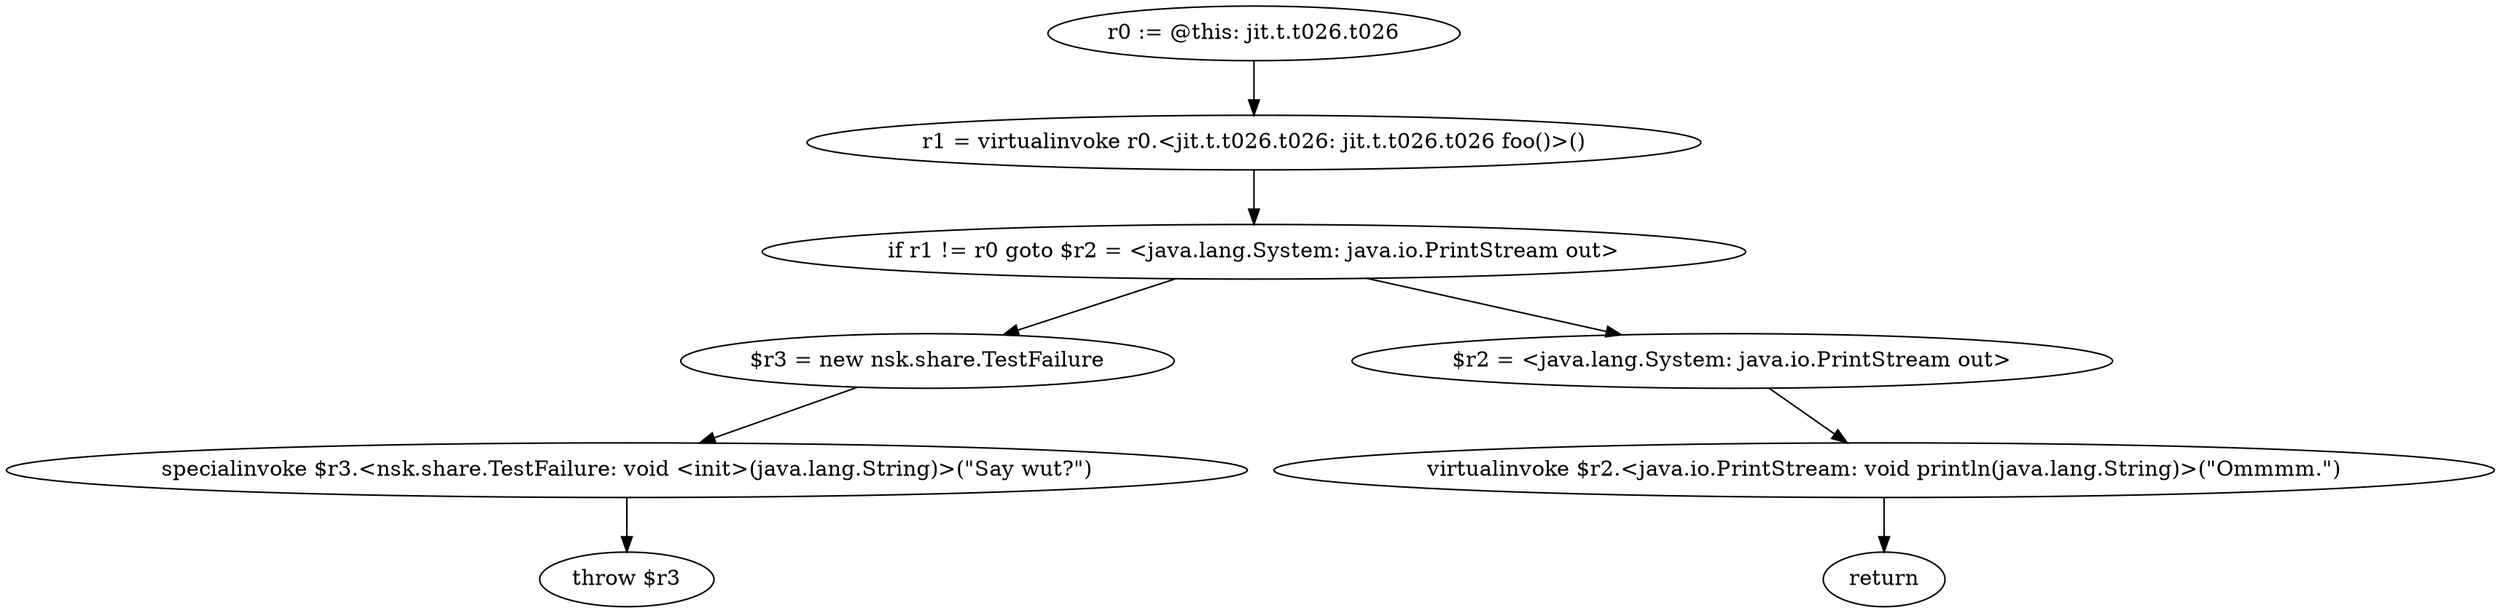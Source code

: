 digraph "unitGraph" {
    "r0 := @this: jit.t.t026.t026"
    "r1 = virtualinvoke r0.<jit.t.t026.t026: jit.t.t026.t026 foo()>()"
    "if r1 != r0 goto $r2 = <java.lang.System: java.io.PrintStream out>"
    "$r3 = new nsk.share.TestFailure"
    "specialinvoke $r3.<nsk.share.TestFailure: void <init>(java.lang.String)>(\"Say wut?\")"
    "throw $r3"
    "$r2 = <java.lang.System: java.io.PrintStream out>"
    "virtualinvoke $r2.<java.io.PrintStream: void println(java.lang.String)>(\"Ommmm.\")"
    "return"
    "r0 := @this: jit.t.t026.t026"->"r1 = virtualinvoke r0.<jit.t.t026.t026: jit.t.t026.t026 foo()>()";
    "r1 = virtualinvoke r0.<jit.t.t026.t026: jit.t.t026.t026 foo()>()"->"if r1 != r0 goto $r2 = <java.lang.System: java.io.PrintStream out>";
    "if r1 != r0 goto $r2 = <java.lang.System: java.io.PrintStream out>"->"$r3 = new nsk.share.TestFailure";
    "if r1 != r0 goto $r2 = <java.lang.System: java.io.PrintStream out>"->"$r2 = <java.lang.System: java.io.PrintStream out>";
    "$r3 = new nsk.share.TestFailure"->"specialinvoke $r3.<nsk.share.TestFailure: void <init>(java.lang.String)>(\"Say wut?\")";
    "specialinvoke $r3.<nsk.share.TestFailure: void <init>(java.lang.String)>(\"Say wut?\")"->"throw $r3";
    "$r2 = <java.lang.System: java.io.PrintStream out>"->"virtualinvoke $r2.<java.io.PrintStream: void println(java.lang.String)>(\"Ommmm.\")";
    "virtualinvoke $r2.<java.io.PrintStream: void println(java.lang.String)>(\"Ommmm.\")"->"return";
}
